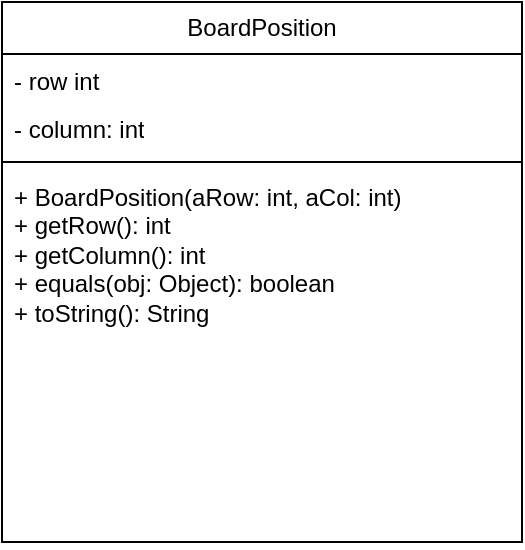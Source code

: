 <mxfile version="24.8.4" pages="6">
  <diagram name="Page-1" id="g44n4rZZkVy31TGQqA83">
    <mxGraphModel dx="530" dy="794" grid="1" gridSize="10" guides="1" tooltips="1" connect="1" arrows="1" fold="1" page="1" pageScale="1" pageWidth="850" pageHeight="1100" math="0" shadow="0">
      <root>
        <mxCell id="0" />
        <mxCell id="1" parent="0" />
        <mxCell id="LQ6FvdFZJ4_Q94rf2Tp3-1" value="BoardPosition" style="swimlane;fontStyle=0;childLayout=stackLayout;horizontal=1;startSize=26;fillColor=none;horizontalStack=0;resizeParent=1;resizeParentMax=0;resizeLast=0;collapsible=1;marginBottom=0;whiteSpace=wrap;html=1;" vertex="1" parent="1">
          <mxGeometry x="310" y="350" width="260" height="270" as="geometry" />
        </mxCell>
        <mxCell id="LQ6FvdFZJ4_Q94rf2Tp3-2" value="- row int" style="text;strokeColor=none;fillColor=none;align=left;verticalAlign=top;spacingLeft=4;spacingRight=4;overflow=hidden;rotatable=0;points=[[0,0.5],[1,0.5]];portConstraint=eastwest;whiteSpace=wrap;html=1;" vertex="1" parent="LQ6FvdFZJ4_Q94rf2Tp3-1">
          <mxGeometry y="26" width="260" height="24" as="geometry" />
        </mxCell>
        <mxCell id="LQ6FvdFZJ4_Q94rf2Tp3-3" value="- column: int" style="text;strokeColor=none;fillColor=none;align=left;verticalAlign=top;spacingLeft=4;spacingRight=4;overflow=hidden;rotatable=0;points=[[0,0.5],[1,0.5]];portConstraint=eastwest;whiteSpace=wrap;html=1;" vertex="1" parent="LQ6FvdFZJ4_Q94rf2Tp3-1">
          <mxGeometry y="50" width="260" height="26" as="geometry" />
        </mxCell>
        <mxCell id="LQ6FvdFZJ4_Q94rf2Tp3-5" value="" style="line;strokeWidth=1;fillColor=none;align=left;verticalAlign=middle;spacingTop=-1;spacingLeft=3;spacingRight=3;rotatable=0;labelPosition=right;points=[];portConstraint=eastwest;strokeColor=inherit;" vertex="1" parent="LQ6FvdFZJ4_Q94rf2Tp3-1">
          <mxGeometry y="76" width="260" height="8" as="geometry" />
        </mxCell>
        <mxCell id="LQ6FvdFZJ4_Q94rf2Tp3-4" value="+ BoardPosition(aRow: int, aCol: int)&lt;div&gt;+ getRow(): int&lt;/div&gt;&lt;div&gt;+ getColumn(): int&lt;/div&gt;&lt;div&gt;+ equals(obj: Object): boolean&lt;/div&gt;&lt;div&gt;+ toString(): String&lt;/div&gt;" style="text;strokeColor=none;fillColor=none;align=left;verticalAlign=top;spacingLeft=4;spacingRight=4;overflow=hidden;rotatable=0;points=[[0,0.5],[1,0.5]];portConstraint=eastwest;whiteSpace=wrap;html=1;" vertex="1" parent="LQ6FvdFZJ4_Q94rf2Tp3-1">
          <mxGeometry y="84" width="260" height="186" as="geometry" />
        </mxCell>
      </root>
    </mxGraphModel>
  </diagram>
  <diagram id="ZN0CxQCkwE1coRXel96p" name="Page-2">
    <mxGraphModel dx="403" dy="794" grid="1" gridSize="10" guides="1" tooltips="1" connect="1" arrows="1" fold="1" page="1" pageScale="1" pageWidth="850" pageHeight="1100" math="0" shadow="0">
      <root>
        <mxCell id="0" />
        <mxCell id="1" parent="0" />
        <mxCell id="ZCXEanizW5owEIGL6Djh-1" value="CheckerBoard" style="swimlane;fontStyle=1;align=center;verticalAlign=top;childLayout=stackLayout;horizontal=1;startSize=26;horizontalStack=0;resizeParent=1;resizeParentMax=0;resizeLast=0;collapsible=1;marginBottom=0;whiteSpace=wrap;html=1;" parent="1" vertex="1">
          <mxGeometry x="200" y="350" width="330" height="530" as="geometry" />
        </mxCell>
        <mxCell id="ZCXEanizW5owEIGL6Djh-2" value="- board: char [] []&lt;div&gt;- pieceCount: HashMap&amp;lt;Character, Integer&amp;gt;&lt;/div&gt;&lt;div&gt;- viableDirections: HashMap&amp;lt;Character, ArrayList&amp;lt;DirectionEnum&amp;gt;&lt;/div&gt;&lt;div&gt;+ PLAYER_ONE: char&lt;/div&gt;&lt;div&gt;+ PLAYER_TWO: char&lt;/div&gt;&lt;div&gt;+ BLACK_TILE: char&lt;/div&gt;&lt;div&gt;+ ROW_NUM: int&lt;/div&gt;&lt;div&gt;+ EMPTY_POS: char&lt;/div&gt;&lt;div&gt;+ COL_NUM: int&lt;/div&gt;&lt;div&gt;+ STARTING_COUNT: int&lt;/div&gt;&lt;div&gt;&lt;br&gt;&lt;/div&gt;&lt;div&gt;&lt;br&gt;&lt;div&gt;&lt;br&gt;&lt;/div&gt;&lt;/div&gt;" style="text;strokeColor=none;fillColor=none;align=left;verticalAlign=top;spacingLeft=4;spacingRight=4;overflow=hidden;rotatable=0;points=[[0,0.5],[1,0.5]];portConstraint=eastwest;whiteSpace=wrap;html=1;" parent="ZCXEanizW5owEIGL6Djh-1" vertex="1">
          <mxGeometry y="26" width="330" height="194" as="geometry" />
        </mxCell>
        <mxCell id="ZCXEanizW5owEIGL6Djh-4" value="&lt;div&gt;+ CheckerBoard()&lt;/div&gt;&lt;div&gt;+getViableDirections(): HashMap &amp;lt;Character. ArrayList&amp;lt;DirectionEnum&amp;gt;&amp;gt;&lt;/div&gt;&lt;div&gt;+getPieceCounts(): HashMap&amp;lt;Character, Integer&amp;gt;&lt;/div&gt;&lt;div&gt;+ placePiece(pos: BoardPosition, player: char): void&lt;/div&gt;&lt;div&gt;+ whatsAtPos(pos: BoardPosition): char&lt;/div&gt;&lt;div&gt;+ toString(): String&lt;/div&gt;&lt;div&gt;&lt;br&gt;&lt;/div&gt;" style="text;strokeColor=none;fillColor=none;align=left;verticalAlign=top;spacingLeft=4;spacingRight=4;overflow=hidden;rotatable=0;points=[[0,0.5],[1,0.5]];portConstraint=eastwest;whiteSpace=wrap;html=1;" parent="ZCXEanizW5owEIGL6Djh-1" vertex="1">
          <mxGeometry y="220" width="330" height="310" as="geometry" />
        </mxCell>
        <mxCell id="ZCXEanizW5owEIGL6Djh-9" value="" style="line;strokeWidth=1;fillColor=none;align=left;verticalAlign=middle;spacingTop=-1;spacingLeft=3;spacingRight=3;rotatable=0;labelPosition=right;points=[];portConstraint=eastwest;strokeColor=inherit;" parent="1" vertex="1">
          <mxGeometry x="200" y="240" width="330" height="620" as="geometry" />
        </mxCell>
      </root>
    </mxGraphModel>
  </diagram>
  <diagram id="Dqsz-seiW-IZBtn73AEg" name="Page-3">
    <mxGraphModel dx="624" dy="934" grid="1" gridSize="10" guides="1" tooltips="1" connect="1" arrows="1" fold="1" page="1" pageScale="1" pageWidth="850" pageHeight="1100" math="0" shadow="0">
      <root>
        <mxCell id="0" />
        <mxCell id="1" parent="0" />
        <mxCell id="DJjAxCmrSHBRIT9ewoYJ-5" value="CheckersFE" style="swimlane;fontStyle=0;childLayout=stackLayout;horizontal=1;startSize=26;fillColor=none;horizontalStack=0;resizeParent=1;resizeParentMax=0;resizeLast=0;collapsible=1;marginBottom=0;whiteSpace=wrap;html=1;" vertex="1" parent="1">
          <mxGeometry x="210" y="360" width="250" height="110" as="geometry" />
        </mxCell>
        <mxCell id="DJjAxCmrSHBRIT9ewoYJ-9" value="" style="line;strokeWidth=1;fillColor=none;align=left;verticalAlign=middle;spacingTop=-1;spacingLeft=3;spacingRight=3;rotatable=0;labelPosition=right;points=[];portConstraint=eastwest;strokeColor=inherit;" vertex="1" parent="DJjAxCmrSHBRIT9ewoYJ-5">
          <mxGeometry y="26" width="250" height="44" as="geometry" />
        </mxCell>
        <mxCell id="DJjAxCmrSHBRIT9ewoYJ-6" value="+ main(args: String[]): void" style="text;strokeColor=none;fillColor=none;align=left;verticalAlign=top;spacingLeft=4;spacingRight=4;overflow=hidden;rotatable=0;points=[[0,0.5],[1,0.5]];portConstraint=eastwest;whiteSpace=wrap;html=1;" vertex="1" parent="DJjAxCmrSHBRIT9ewoYJ-5">
          <mxGeometry y="70" width="250" height="40" as="geometry" />
        </mxCell>
      </root>
    </mxGraphModel>
  </diagram>
  <diagram id="tM0-DmAnnpp_Ys7D2Nm2" name="Page-4">
    <mxGraphModel dx="1456" dy="934" grid="1" gridSize="10" guides="1" tooltips="1" connect="1" arrows="1" fold="1" page="1" pageScale="1" pageWidth="850" pageHeight="1100" math="0" shadow="0">
      <root>
        <mxCell id="0" />
        <mxCell id="1" parent="0" />
        <mxCell id="fUfJk8o_why11JhzxCia-1" value="DirectionsEnum" style="swimlane;fontStyle=0;childLayout=stackLayout;horizontal=1;startSize=26;fillColor=none;horizontalStack=0;resizeParent=1;resizeParentMax=0;resizeLast=0;collapsible=1;marginBottom=0;whiteSpace=wrap;html=1;" vertex="1" parent="1">
          <mxGeometry x="210" y="360" width="140" height="120" as="geometry" />
        </mxCell>
        <mxCell id="fUfJk8o_why11JhzxCia-2" value="NE" style="text;strokeColor=none;fillColor=none;align=left;verticalAlign=top;spacingLeft=4;spacingRight=4;overflow=hidden;rotatable=0;points=[[0,0.5],[1,0.5]];portConstraint=eastwest;whiteSpace=wrap;html=1;" vertex="1" parent="fUfJk8o_why11JhzxCia-1">
          <mxGeometry y="26" width="140" height="26" as="geometry" />
        </mxCell>
        <mxCell id="fUfJk8o_why11JhzxCia-3" value="NW" style="text;strokeColor=none;fillColor=none;align=left;verticalAlign=top;spacingLeft=4;spacingRight=4;overflow=hidden;rotatable=0;points=[[0,0.5],[1,0.5]];portConstraint=eastwest;whiteSpace=wrap;html=1;" vertex="1" parent="fUfJk8o_why11JhzxCia-1">
          <mxGeometry y="52" width="140" height="26" as="geometry" />
        </mxCell>
        <mxCell id="fUfJk8o_why11JhzxCia-4" value="SE&lt;div&gt;SW&lt;/div&gt;" style="text;strokeColor=none;fillColor=none;align=left;verticalAlign=top;spacingLeft=4;spacingRight=4;overflow=hidden;rotatable=0;points=[[0,0.5],[1,0.5]];portConstraint=eastwest;whiteSpace=wrap;html=1;" vertex="1" parent="fUfJk8o_why11JhzxCia-1">
          <mxGeometry y="78" width="140" height="42" as="geometry" />
        </mxCell>
      </root>
    </mxGraphModel>
  </diagram>
  <diagram id="c-RSacwmNIZPdYNYaa7g" name="Page-5">
    <mxGraphModel dx="1029" dy="787" grid="1" gridSize="10" guides="1" tooltips="1" connect="1" arrows="1" fold="1" page="1" pageScale="1" pageWidth="850" pageHeight="1100" math="0" shadow="0">
      <root>
        <mxCell id="0" />
        <mxCell id="1" parent="0" />
        <mxCell id="qhplNJlE1cEnMtEa6AL8-1" value="AbsCheckerBoard" style="swimlane;fontStyle=0;childLayout=stackLayout;horizontal=1;startSize=30;fillColor=none;horizontalStack=0;resizeParent=1;resizeParentMax=0;resizeLast=0;collapsible=1;marginBottom=0;whiteSpace=wrap;html=1;" parent="1" vertex="1">
          <mxGeometry x="210" y="290" width="440" height="90" as="geometry">
            <mxRectangle x="210" y="290" width="140" height="30" as="alternateBounds" />
          </mxGeometry>
        </mxCell>
        <mxCell id="qhplNJlE1cEnMtEa6AL8-2" value="&lt;div&gt;+ to String(): String&lt;/div&gt;&lt;div&gt;&lt;br&gt;&lt;/div&gt;" style="text;strokeColor=none;fillColor=none;align=left;verticalAlign=top;spacingLeft=4;spacingRight=4;overflow=hidden;rotatable=0;points=[[0,0.5],[1,0.5]];portConstraint=eastwest;whiteSpace=wrap;html=1;" parent="qhplNJlE1cEnMtEa6AL8-1" vertex="1">
          <mxGeometry y="30" width="440" height="60" as="geometry" />
        </mxCell>
      </root>
    </mxGraphModel>
  </diagram>
  <diagram id="aaaMMO0jrPz9W70ScSbg" name="Page-6">
    <mxGraphModel dx="984" dy="787" grid="1" gridSize="10" guides="1" tooltips="1" connect="1" arrows="1" fold="1" page="1" pageScale="1" pageWidth="850" pageHeight="1100" math="0" shadow="0">
      <root>
        <mxCell id="0" />
        <mxCell id="1" parent="0" />
        <mxCell id="SUCX0-C3QhM_0REPdPSx-1" value="ICheckerBoard" style="swimlane;fontStyle=1;align=center;verticalAlign=top;childLayout=stackLayout;horizontal=1;startSize=26;horizontalStack=0;resizeParent=1;resizeParentMax=0;resizeLast=0;collapsible=1;marginBottom=0;whiteSpace=wrap;html=1;" parent="1" vertex="1">
          <mxGeometry x="230" y="230" width="550" height="390" as="geometry" />
        </mxCell>
        <mxCell id="SUCX0-C3QhM_0REPdPSx-2" value="+&amp;nbsp;BOARD_DIMENSION:&amp;nbsp;int&lt;div&gt;+ FIRST_ROW:&amp;nbsp;int&lt;/div&gt;&lt;div&gt;+ LAST_ROW:&amp;nbsp;int&amp;nbsp;= int&lt;/div&gt;&lt;div&gt;+ JUMP_DISTANCE:&amp;nbsp;int&amp;nbsp;&lt;/div&gt;&lt;div&gt;+ ONE_ROW_UP:&amp;nbsp;int&amp;nbsp;&lt;/div&gt;&lt;div&gt;+ ONE_ROW_DOWN:&amp;nbsp;int&amp;nbsp;&lt;/div&gt;&lt;div&gt;+ ONE_COLUMN_LEFT:&amp;nbsp;int&amp;nbsp;&lt;/div&gt;&lt;div&gt;+ ONE_COLUMN_RIGHT:&amp;nbsp;int&lt;/div&gt;&lt;div&gt;+ NO_PIECES_LEFT:&amp;nbsp;int&amp;nbsp;&lt;/div&gt;&lt;div&gt;&lt;span style=&quot;background-color: initial;&quot;&gt;+ EMPTY_SPACE:&amp;nbsp;&lt;/span&gt;&lt;span style=&quot;background-color: initial;&quot;&gt;char&lt;/span&gt;&amp;nbsp;&lt;br&gt;&lt;div&gt;&lt;br&gt;&lt;/div&gt;&lt;/div&gt;" style="text;strokeColor=none;fillColor=none;align=left;verticalAlign=top;spacingLeft=4;spacingRight=4;overflow=hidden;rotatable=0;points=[[0,0.5],[1,0.5]];portConstraint=eastwest;whiteSpace=wrap;html=1;" parent="SUCX0-C3QhM_0REPdPSx-1" vertex="1">
          <mxGeometry y="26" width="550" height="164" as="geometry" />
        </mxCell>
        <mxCell id="SUCX0-C3QhM_0REPdPSx-3" value="" style="line;strokeWidth=1;fillColor=none;align=left;verticalAlign=middle;spacingTop=-1;spacingLeft=3;spacingRight=3;rotatable=0;labelPosition=right;points=[];portConstraint=eastwest;strokeColor=inherit;" parent="SUCX0-C3QhM_0REPdPSx-1" vertex="1">
          <mxGeometry y="190" width="550" height="8" as="geometry" />
        </mxCell>
        <mxCell id="SUCX0-C3QhM_0REPdPSx-4" value="&lt;div&gt;+ getViableDirections():&amp;nbsp;HashMap&amp;lt;Character,&amp;nbsp;&lt;span style=&quot;background-color: initial;&quot;&gt;ArrayList&amp;lt;DirectionEnum&amp;gt;&amp;gt;&lt;/span&gt;&lt;/div&gt;&lt;div&gt;+ getPieceCounts():&amp;nbsp;HashMap&amp;lt;Character,&amp;nbsp;Integer&amp;gt;&lt;/div&gt;&lt;div&gt;+ placePiece(pos:&amp;nbsp;BoardPosition,&amp;nbsp;player:&amp;nbsp;char):&amp;nbsp;void&lt;/div&gt;&lt;div&gt;+ whatsAtPos(pos:&amp;nbsp;BoardPosition):&amp;nbsp;char&lt;/div&gt;&lt;div&gt;+ crownPiece(posOfPlayer:&amp;nbsp;BoardPosition):&amp;nbsp;void&amp;nbsp;&lt;/div&gt;&lt;div&gt;+ movePiece(startingPos:&amp;nbsp;BoardPosition,&amp;nbsp;dir:&amp;nbsp;&lt;span style=&quot;background-color: initial;&quot;&gt;DirectionEnum):&amp;nbsp;&lt;/span&gt;&lt;span style=&quot;background-color: initial;&quot;&gt;BoardPosition&lt;/span&gt;&lt;/div&gt;&lt;div&gt;+ jumpPiece(startingPos:&amp;nbsp;BoardPosition,&amp;nbsp;dir:&amp;nbsp;&lt;span style=&quot;background-color: initial;&quot;&gt;DirectionEnum):&amp;nbsp;&lt;/span&gt;&lt;span style=&quot;background-color: initial;&quot;&gt;BoardPosition&lt;/span&gt;&lt;/div&gt;&lt;div&gt;+ checkPlayerWin(player:&amp;nbsp;Character):&amp;nbsp;boolean&lt;/div&gt;&lt;div&gt;+ scanSurroundingPositions(startingPos:&amp;nbsp;BoardPosition):&amp;nbsp;&lt;span style=&quot;background-color: initial;&quot;&gt;HashMap&amp;lt;DirectionEnum,&amp;nbsp;&lt;/span&gt;&lt;span style=&quot;background-color: initial;&quot;&gt;Character&amp;gt;&lt;/span&gt;&lt;/div&gt;&lt;div&gt;+ {static} getDirection(dir:&amp;nbsp;DirectionEnum):&amp;nbsp;BoardPosition&lt;span style=&quot;background-color: initial;&quot;&gt;&lt;/span&gt;&lt;/div&gt;&lt;div&gt;&lt;br&gt;&lt;/div&gt;&lt;div&gt;&lt;br&gt;&lt;/div&gt;" style="text;strokeColor=none;fillColor=none;align=left;verticalAlign=top;spacingLeft=4;spacingRight=4;overflow=hidden;rotatable=0;points=[[0,0.5],[1,0.5]];portConstraint=eastwest;whiteSpace=wrap;html=1;" parent="SUCX0-C3QhM_0REPdPSx-1" vertex="1">
          <mxGeometry y="198" width="550" height="192" as="geometry" />
        </mxCell>
      </root>
    </mxGraphModel>
  </diagram>
</mxfile>
